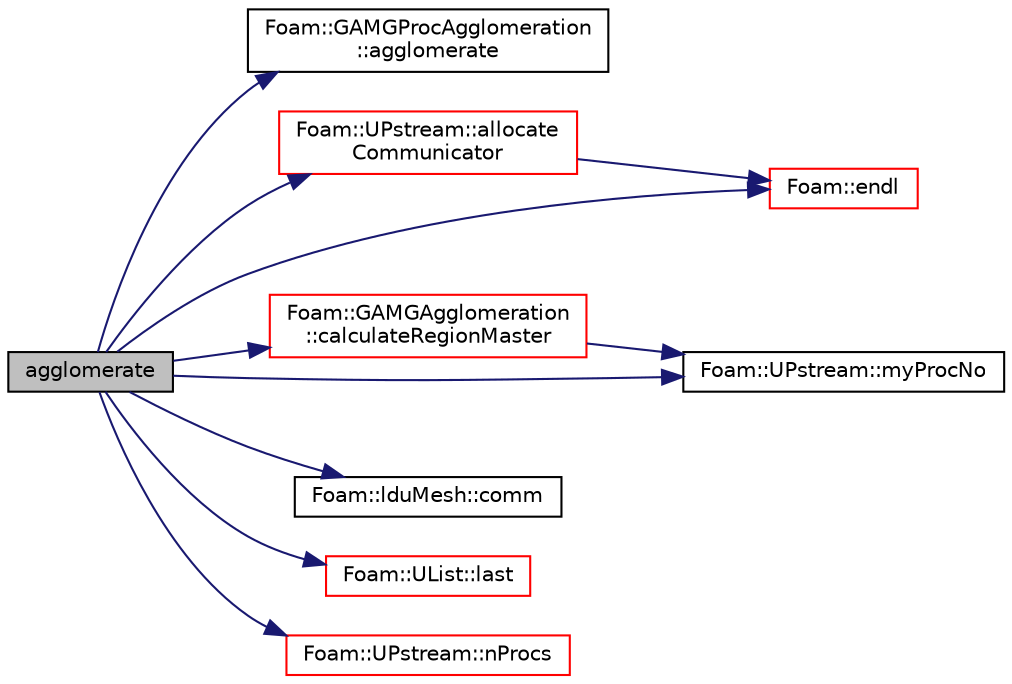 digraph "agglomerate"
{
  bgcolor="transparent";
  edge [fontname="Helvetica",fontsize="10",labelfontname="Helvetica",labelfontsize="10"];
  node [fontname="Helvetica",fontsize="10",shape=record];
  rankdir="LR";
  Node1 [label="agglomerate",height=0.2,width=0.4,color="black", fillcolor="grey75", style="filled", fontcolor="black"];
  Node1 -> Node2 [color="midnightblue",fontsize="10",style="solid",fontname="Helvetica"];
  Node2 [label="Foam::GAMGProcAgglomeration\l::agglomerate",height=0.2,width=0.4,color="black",URL="$a00903.html#a12f8aee2a8262bad4ece599ecd67ead5",tooltip="Modify agglomeration. Return true if modified. "];
  Node1 -> Node3 [color="midnightblue",fontsize="10",style="solid",fontname="Helvetica"];
  Node3 [label="Foam::UPstream::allocate\lCommunicator",height=0.2,width=0.4,color="red",URL="$a02772.html#ac189f05f0e20e7aa80f737f225250bd5",tooltip="Allocate a new communicator. "];
  Node3 -> Node4 [color="midnightblue",fontsize="10",style="solid",fontname="Helvetica"];
  Node4 [label="Foam::endl",height=0.2,width=0.4,color="red",URL="$a10742.html#a2db8fe02a0d3909e9351bb4275b23ce4",tooltip="Add newline and flush stream. "];
  Node1 -> Node5 [color="midnightblue",fontsize="10",style="solid",fontname="Helvetica"];
  Node5 [label="Foam::GAMGAgglomeration\l::calculateRegionMaster",height=0.2,width=0.4,color="red",URL="$a00899.html#a2924c769d07fb681fe84b5036f9977d6",tooltip="Given fine to coarse processor map determine: "];
  Node5 -> Node6 [color="midnightblue",fontsize="10",style="solid",fontname="Helvetica"];
  Node6 [label="Foam::UPstream::myProcNo",height=0.2,width=0.4,color="black",URL="$a02772.html#afc74d89573de32a3032c916f8cdd1733",tooltip="Number of this process (starting from masterNo() = 0) "];
  Node1 -> Node7 [color="midnightblue",fontsize="10",style="solid",fontname="Helvetica"];
  Node7 [label="Foam::lduMesh::comm",height=0.2,width=0.4,color="black",URL="$a01287.html#a02dd39dea440f6689604bba1217aa7a5",tooltip="Return communicator used for parallel communication. "];
  Node1 -> Node4 [color="midnightblue",fontsize="10",style="solid",fontname="Helvetica"];
  Node1 -> Node8 [color="midnightblue",fontsize="10",style="solid",fontname="Helvetica"];
  Node8 [label="Foam::UList::last",height=0.2,width=0.4,color="red",URL="$a02741.html#aef07c02ea1c27bdb5906043b399e0ff0",tooltip="Return the last element of the list. "];
  Node1 -> Node6 [color="midnightblue",fontsize="10",style="solid",fontname="Helvetica"];
  Node1 -> Node9 [color="midnightblue",fontsize="10",style="solid",fontname="Helvetica"];
  Node9 [label="Foam::UPstream::nProcs",height=0.2,width=0.4,color="red",URL="$a02772.html#aada0e04d8127eda8ee95be0772754a4f",tooltip="Number of processes in parallel run. "];
}
